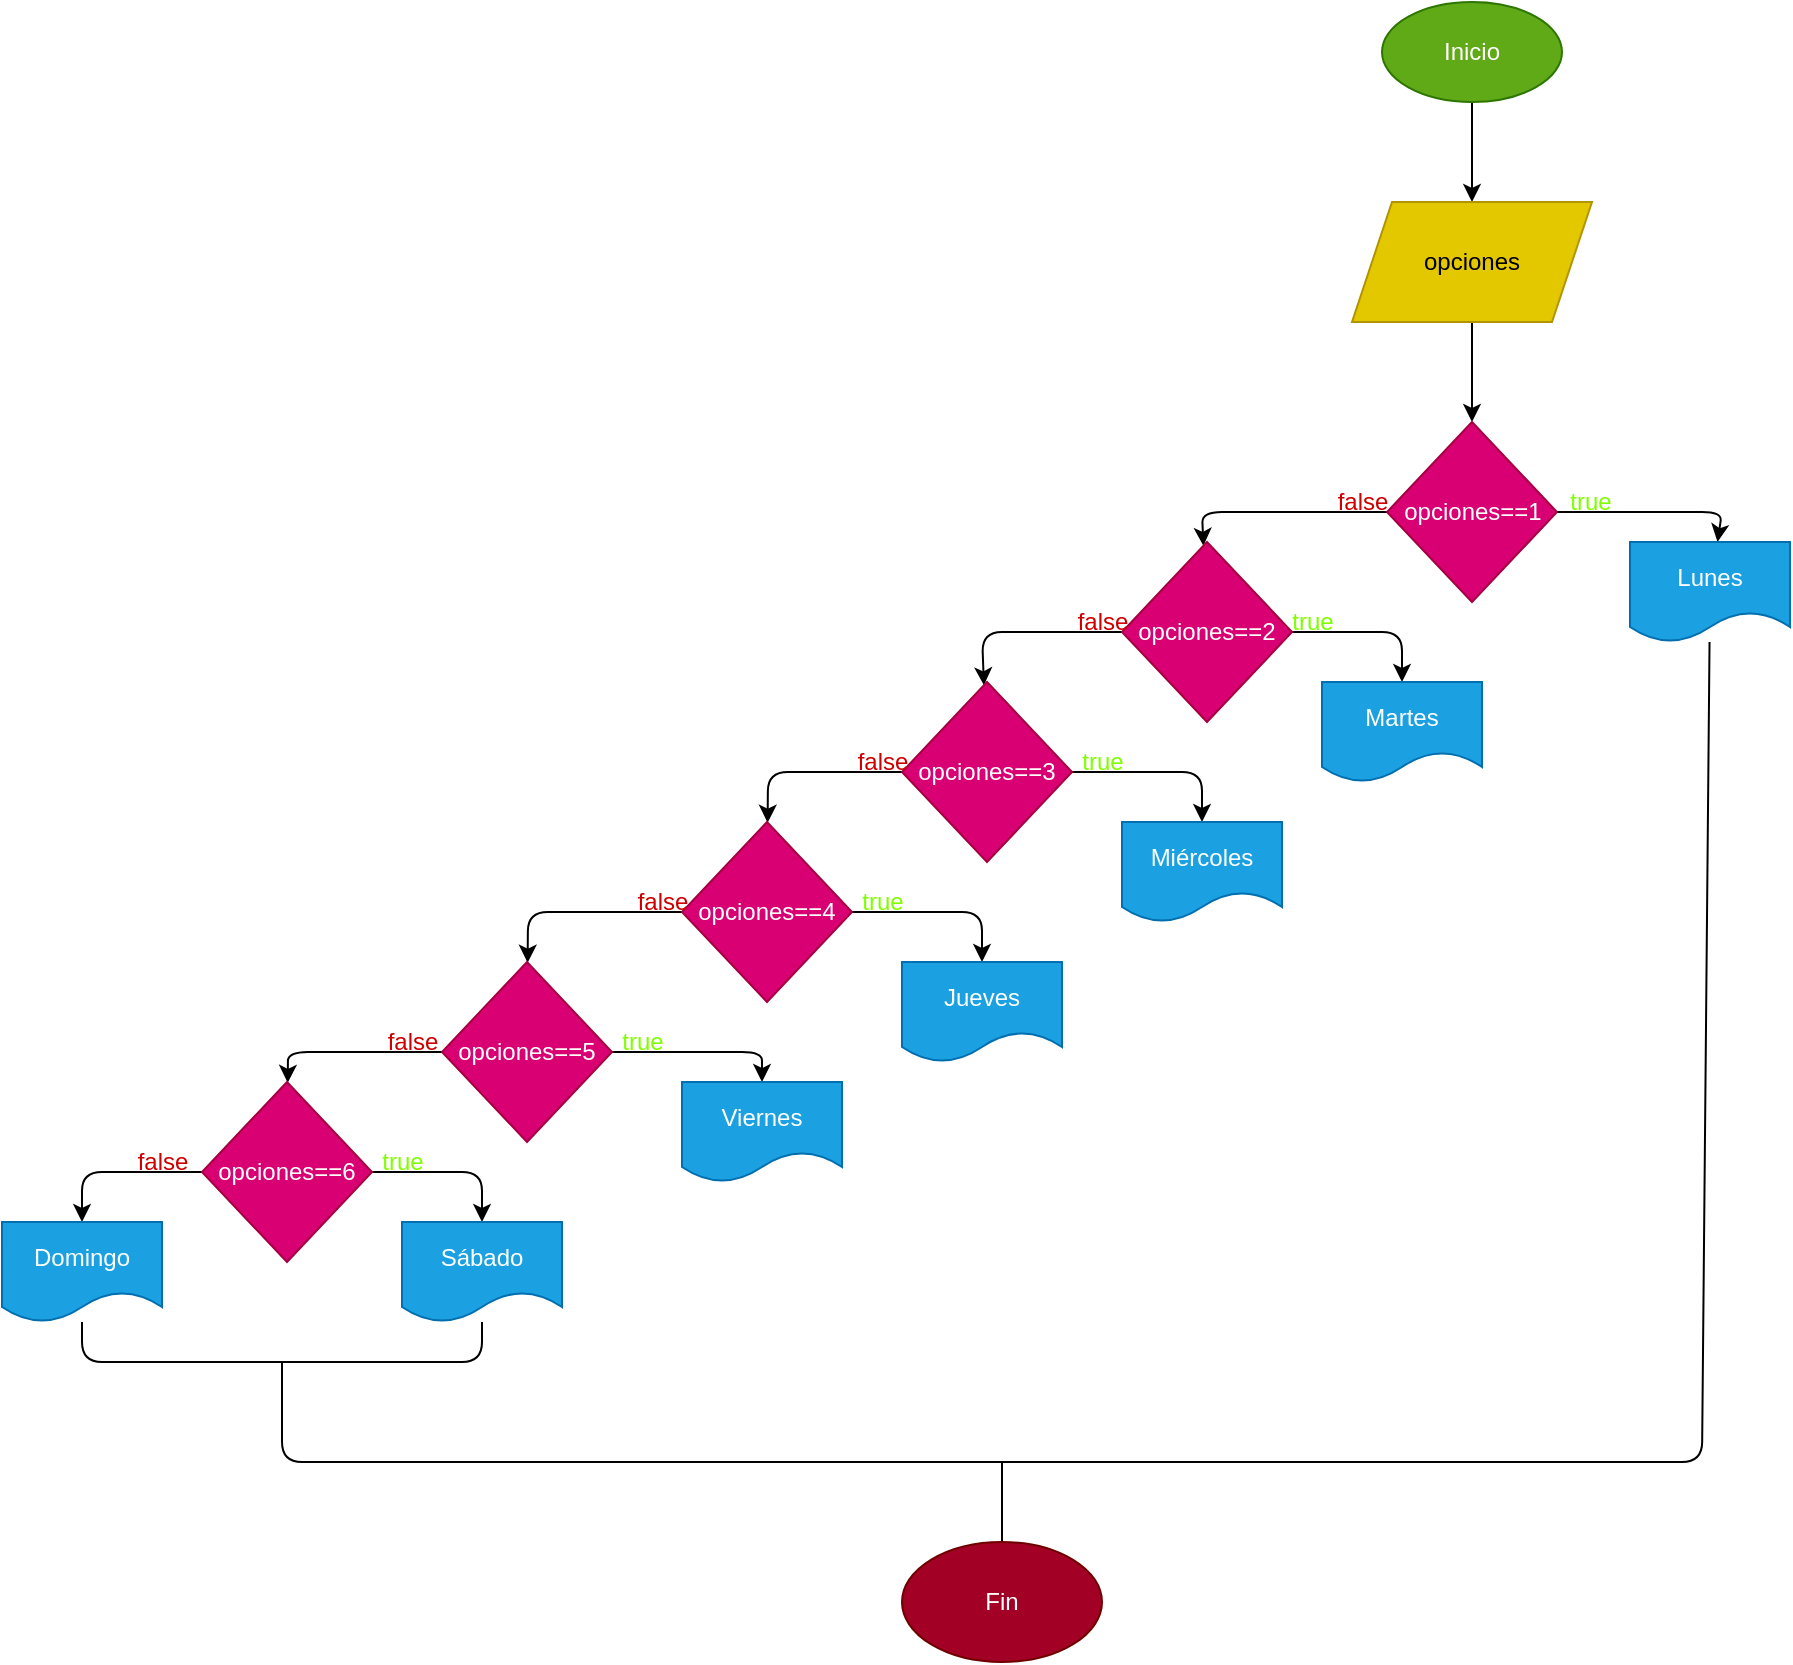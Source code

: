 <mxfile>
    <diagram id="I-LnSGRlfdmnaT3eTCbg" name="Página-1">
        <mxGraphModel dx="1391" dy="409" grid="1" gridSize="10" guides="1" tooltips="1" connect="1" arrows="1" fold="1" page="1" pageScale="1" pageWidth="827" pageHeight="1169" math="0" shadow="0">
            <root>
                <mxCell id="0"/>
                <mxCell id="1" parent="0"/>
                <mxCell id="4" value="" style="edgeStyle=none;html=1;" edge="1" parent="1" source="2" target="3">
                    <mxGeometry relative="1" as="geometry"/>
                </mxCell>
                <mxCell id="2" value="Inicio" style="ellipse;whiteSpace=wrap;html=1;fillColor=#60a917;fontColor=#ffffff;strokeColor=#2D7600;" vertex="1" parent="1">
                    <mxGeometry x="290" y="30" width="90" height="50" as="geometry"/>
                </mxCell>
                <mxCell id="6" value="" style="edgeStyle=none;html=1;" edge="1" parent="1" source="3" target="5">
                    <mxGeometry relative="1" as="geometry"/>
                </mxCell>
                <mxCell id="3" value="opciones" style="shape=parallelogram;perimeter=parallelogramPerimeter;whiteSpace=wrap;html=1;fixedSize=1;fillColor=#e3c800;strokeColor=#B09500;fontColor=#000000;" vertex="1" parent="1">
                    <mxGeometry x="275" y="130" width="120" height="60" as="geometry"/>
                </mxCell>
                <mxCell id="8" style="edgeStyle=none;html=1;" edge="1" parent="1" source="5" target="7">
                    <mxGeometry relative="1" as="geometry">
                        <Array as="points">
                            <mxPoint x="460" y="285"/>
                        </Array>
                    </mxGeometry>
                </mxCell>
                <mxCell id="10" style="edgeStyle=none;html=1;" edge="1" parent="1" source="5" target="9">
                    <mxGeometry relative="1" as="geometry">
                        <Array as="points">
                            <mxPoint x="200" y="285"/>
                        </Array>
                    </mxGeometry>
                </mxCell>
                <mxCell id="5" value="opciones==1" style="rhombus;whiteSpace=wrap;html=1;fillColor=#d80073;strokeColor=#A50040;fontColor=#ffffff;" vertex="1" parent="1">
                    <mxGeometry x="292.5" y="240" width="85" height="90" as="geometry"/>
                </mxCell>
                <mxCell id="35" style="edgeStyle=none;html=1;endArrow=none;endFill=0;" edge="1" parent="1" source="7">
                    <mxGeometry relative="1" as="geometry">
                        <mxPoint x="-260" y="710" as="targetPoint"/>
                        <Array as="points">
                            <mxPoint x="450" y="760"/>
                            <mxPoint x="80" y="760"/>
                            <mxPoint x="-260" y="760"/>
                        </Array>
                    </mxGeometry>
                </mxCell>
                <mxCell id="7" value="Lunes" style="shape=document;whiteSpace=wrap;html=1;boundedLbl=1;fillColor=#1ba1e2;fontColor=#ffffff;strokeColor=#006EAF;" vertex="1" parent="1">
                    <mxGeometry x="414" y="300" width="80" height="50" as="geometry"/>
                </mxCell>
                <mxCell id="13" style="edgeStyle=none;html=1;" edge="1" parent="1" source="9" target="11">
                    <mxGeometry relative="1" as="geometry">
                        <Array as="points">
                            <mxPoint x="300" y="345"/>
                        </Array>
                    </mxGeometry>
                </mxCell>
                <mxCell id="15" style="edgeStyle=none;html=1;" edge="1" parent="1" source="9" target="14">
                    <mxGeometry relative="1" as="geometry">
                        <Array as="points">
                            <mxPoint x="90" y="345"/>
                        </Array>
                    </mxGeometry>
                </mxCell>
                <mxCell id="9" value="opciones==2" style="rhombus;whiteSpace=wrap;html=1;fillColor=#d80073;strokeColor=#A50040;fontColor=#ffffff;" vertex="1" parent="1">
                    <mxGeometry x="160" y="300" width="85" height="90" as="geometry"/>
                </mxCell>
                <mxCell id="11" value="Martes" style="shape=document;whiteSpace=wrap;html=1;boundedLbl=1;fillColor=#1ba1e2;fontColor=#ffffff;strokeColor=#006EAF;" vertex="1" parent="1">
                    <mxGeometry x="260" y="370" width="80" height="50" as="geometry"/>
                </mxCell>
                <mxCell id="17" style="edgeStyle=none;html=1;" edge="1" parent="1" source="14" target="16">
                    <mxGeometry relative="1" as="geometry">
                        <Array as="points">
                            <mxPoint x="200" y="415"/>
                        </Array>
                    </mxGeometry>
                </mxCell>
                <mxCell id="20" style="edgeStyle=none;html=1;" edge="1" parent="1" source="14" target="18">
                    <mxGeometry relative="1" as="geometry">
                        <Array as="points">
                            <mxPoint x="-17" y="415"/>
                        </Array>
                    </mxGeometry>
                </mxCell>
                <mxCell id="14" value="opciones==3" style="rhombus;whiteSpace=wrap;html=1;fillColor=#d80073;strokeColor=#A50040;fontColor=#ffffff;" vertex="1" parent="1">
                    <mxGeometry x="50" y="370" width="85" height="90" as="geometry"/>
                </mxCell>
                <mxCell id="16" value="Miércoles" style="shape=document;whiteSpace=wrap;html=1;boundedLbl=1;fillColor=#1ba1e2;fontColor=#ffffff;strokeColor=#006EAF;" vertex="1" parent="1">
                    <mxGeometry x="160" y="440" width="80" height="50" as="geometry"/>
                </mxCell>
                <mxCell id="21" style="edgeStyle=none;html=1;" edge="1" parent="1" source="18" target="19">
                    <mxGeometry relative="1" as="geometry">
                        <Array as="points">
                            <mxPoint x="90" y="485"/>
                        </Array>
                    </mxGeometry>
                </mxCell>
                <mxCell id="24" style="edgeStyle=none;html=1;" edge="1" parent="1" source="18" target="22">
                    <mxGeometry relative="1" as="geometry">
                        <Array as="points">
                            <mxPoint x="-137" y="485"/>
                        </Array>
                    </mxGeometry>
                </mxCell>
                <mxCell id="18" value="opciones==4" style="rhombus;whiteSpace=wrap;html=1;fillColor=#d80073;strokeColor=#A50040;fontColor=#ffffff;" vertex="1" parent="1">
                    <mxGeometry x="-60" y="440" width="85" height="90" as="geometry"/>
                </mxCell>
                <mxCell id="19" value="Jueves" style="shape=document;whiteSpace=wrap;html=1;boundedLbl=1;fillColor=#1ba1e2;fontColor=#ffffff;strokeColor=#006EAF;" vertex="1" parent="1">
                    <mxGeometry x="50" y="510" width="80" height="50" as="geometry"/>
                </mxCell>
                <mxCell id="25" style="edgeStyle=none;html=1;" edge="1" parent="1" source="22" target="23">
                    <mxGeometry relative="1" as="geometry">
                        <Array as="points">
                            <mxPoint x="-20" y="555"/>
                        </Array>
                    </mxGeometry>
                </mxCell>
                <mxCell id="28" style="edgeStyle=none;html=1;" edge="1" parent="1" source="22" target="26">
                    <mxGeometry relative="1" as="geometry">
                        <Array as="points">
                            <mxPoint x="-257" y="555"/>
                        </Array>
                    </mxGeometry>
                </mxCell>
                <mxCell id="22" value="opciones==5" style="rhombus;whiteSpace=wrap;html=1;fillColor=#d80073;strokeColor=#A50040;fontColor=#ffffff;" vertex="1" parent="1">
                    <mxGeometry x="-180" y="510" width="85" height="90" as="geometry"/>
                </mxCell>
                <mxCell id="23" value="Viernes" style="shape=document;whiteSpace=wrap;html=1;boundedLbl=1;fillColor=#1ba1e2;fontColor=#ffffff;strokeColor=#006EAF;" vertex="1" parent="1">
                    <mxGeometry x="-60" y="570" width="80" height="50" as="geometry"/>
                </mxCell>
                <mxCell id="31" style="edgeStyle=none;html=1;" edge="1" parent="1" source="26" target="30">
                    <mxGeometry relative="1" as="geometry">
                        <Array as="points">
                            <mxPoint x="-160" y="615"/>
                        </Array>
                    </mxGeometry>
                </mxCell>
                <mxCell id="33" style="edgeStyle=none;html=1;" edge="1" parent="1" source="26" target="32">
                    <mxGeometry relative="1" as="geometry">
                        <Array as="points">
                            <mxPoint x="-360" y="615"/>
                        </Array>
                    </mxGeometry>
                </mxCell>
                <mxCell id="26" value="opciones==6" style="rhombus;whiteSpace=wrap;html=1;fillColor=#d80073;strokeColor=#A50040;fontColor=#ffffff;" vertex="1" parent="1">
                    <mxGeometry x="-300" y="570" width="85" height="90" as="geometry"/>
                </mxCell>
                <mxCell id="30" value="Sábado" style="shape=document;whiteSpace=wrap;html=1;boundedLbl=1;fillColor=#1ba1e2;fontColor=#ffffff;strokeColor=#006EAF;" vertex="1" parent="1">
                    <mxGeometry x="-200" y="640" width="80" height="50" as="geometry"/>
                </mxCell>
                <mxCell id="34" style="edgeStyle=none;html=1;endArrow=none;endFill=0;" edge="1" parent="1" source="32" target="30">
                    <mxGeometry relative="1" as="geometry">
                        <Array as="points">
                            <mxPoint x="-360" y="710"/>
                            <mxPoint x="-260" y="710"/>
                            <mxPoint x="-160" y="710"/>
                        </Array>
                    </mxGeometry>
                </mxCell>
                <mxCell id="32" value="Domingo" style="shape=document;whiteSpace=wrap;html=1;boundedLbl=1;fillColor=#1ba1e2;fontColor=#ffffff;strokeColor=#006EAF;" vertex="1" parent="1">
                    <mxGeometry x="-400" y="640" width="80" height="50" as="geometry"/>
                </mxCell>
                <mxCell id="37" style="edgeStyle=none;html=1;endArrow=none;endFill=0;" edge="1" parent="1" source="36">
                    <mxGeometry relative="1" as="geometry">
                        <mxPoint x="100" y="760" as="targetPoint"/>
                    </mxGeometry>
                </mxCell>
                <mxCell id="36" value="Fin" style="ellipse;whiteSpace=wrap;html=1;fillColor=#a20025;fontColor=#ffffff;strokeColor=#6F0000;" vertex="1" parent="1">
                    <mxGeometry x="50" y="800" width="100" height="60" as="geometry"/>
                </mxCell>
                <mxCell id="38" value="true" style="text;html=1;align=center;verticalAlign=middle;resizable=0;points=[];autosize=1;strokeColor=none;fillColor=none;fontColor=#80FF00;" vertex="1" parent="1">
                    <mxGeometry x="374" y="270" width="40" height="20" as="geometry"/>
                </mxCell>
                <mxCell id="39" value="true" style="text;html=1;align=center;verticalAlign=middle;resizable=0;points=[];autosize=1;strokeColor=none;fillColor=none;fontColor=#80FF00;" vertex="1" parent="1">
                    <mxGeometry x="235" y="330" width="40" height="20" as="geometry"/>
                </mxCell>
                <mxCell id="40" value="true" style="text;html=1;align=center;verticalAlign=middle;resizable=0;points=[];autosize=1;strokeColor=none;fillColor=none;fontColor=#80FF00;" vertex="1" parent="1">
                    <mxGeometry x="130" y="400" width="40" height="20" as="geometry"/>
                </mxCell>
                <mxCell id="41" value="true" style="text;html=1;align=center;verticalAlign=middle;resizable=0;points=[];autosize=1;strokeColor=none;fillColor=none;fontColor=#80FF00;" vertex="1" parent="1">
                    <mxGeometry x="20" y="470" width="40" height="20" as="geometry"/>
                </mxCell>
                <mxCell id="42" value="true" style="text;html=1;align=center;verticalAlign=middle;resizable=0;points=[];autosize=1;strokeColor=none;fillColor=none;fontColor=#80FF00;" vertex="1" parent="1">
                    <mxGeometry x="-100" y="540" width="40" height="20" as="geometry"/>
                </mxCell>
                <mxCell id="43" value="true" style="text;html=1;align=center;verticalAlign=middle;resizable=0;points=[];autosize=1;strokeColor=none;fillColor=none;fontColor=#80FF00;" vertex="1" parent="1">
                    <mxGeometry x="-220" y="600" width="40" height="20" as="geometry"/>
                </mxCell>
                <mxCell id="44" value="&lt;font color=&quot;#cc0000&quot;&gt;false&lt;/font&gt;" style="text;html=1;align=center;verticalAlign=middle;resizable=0;points=[];autosize=1;strokeColor=none;fillColor=none;fontColor=#80FF00;" vertex="1" parent="1">
                    <mxGeometry x="260" y="270" width="40" height="20" as="geometry"/>
                </mxCell>
                <mxCell id="45" value="&lt;font color=&quot;#cc0000&quot;&gt;false&lt;/font&gt;" style="text;html=1;align=center;verticalAlign=middle;resizable=0;points=[];autosize=1;strokeColor=none;fillColor=none;fontColor=#80FF00;" vertex="1" parent="1">
                    <mxGeometry x="130" y="330" width="40" height="20" as="geometry"/>
                </mxCell>
                <mxCell id="46" value="&lt;font color=&quot;#cc0000&quot;&gt;false&lt;/font&gt;" style="text;html=1;align=center;verticalAlign=middle;resizable=0;points=[];autosize=1;strokeColor=none;fillColor=none;fontColor=#80FF00;" vertex="1" parent="1">
                    <mxGeometry x="20" y="400" width="40" height="20" as="geometry"/>
                </mxCell>
                <mxCell id="47" value="&lt;font color=&quot;#cc0000&quot;&gt;false&lt;/font&gt;" style="text;html=1;align=center;verticalAlign=middle;resizable=0;points=[];autosize=1;strokeColor=none;fillColor=none;fontColor=#80FF00;" vertex="1" parent="1">
                    <mxGeometry x="-90" y="470" width="40" height="20" as="geometry"/>
                </mxCell>
                <mxCell id="48" value="&lt;font color=&quot;#cc0000&quot;&gt;false&lt;/font&gt;" style="text;html=1;align=center;verticalAlign=middle;resizable=0;points=[];autosize=1;strokeColor=none;fillColor=none;fontColor=#80FF00;" vertex="1" parent="1">
                    <mxGeometry x="-215" y="540" width="40" height="20" as="geometry"/>
                </mxCell>
                <mxCell id="49" value="&lt;font color=&quot;#cc0000&quot;&gt;false&lt;/font&gt;" style="text;html=1;align=center;verticalAlign=middle;resizable=0;points=[];autosize=1;strokeColor=none;fillColor=none;fontColor=#80FF00;" vertex="1" parent="1">
                    <mxGeometry x="-340" y="600" width="40" height="20" as="geometry"/>
                </mxCell>
            </root>
        </mxGraphModel>
    </diagram>
</mxfile>